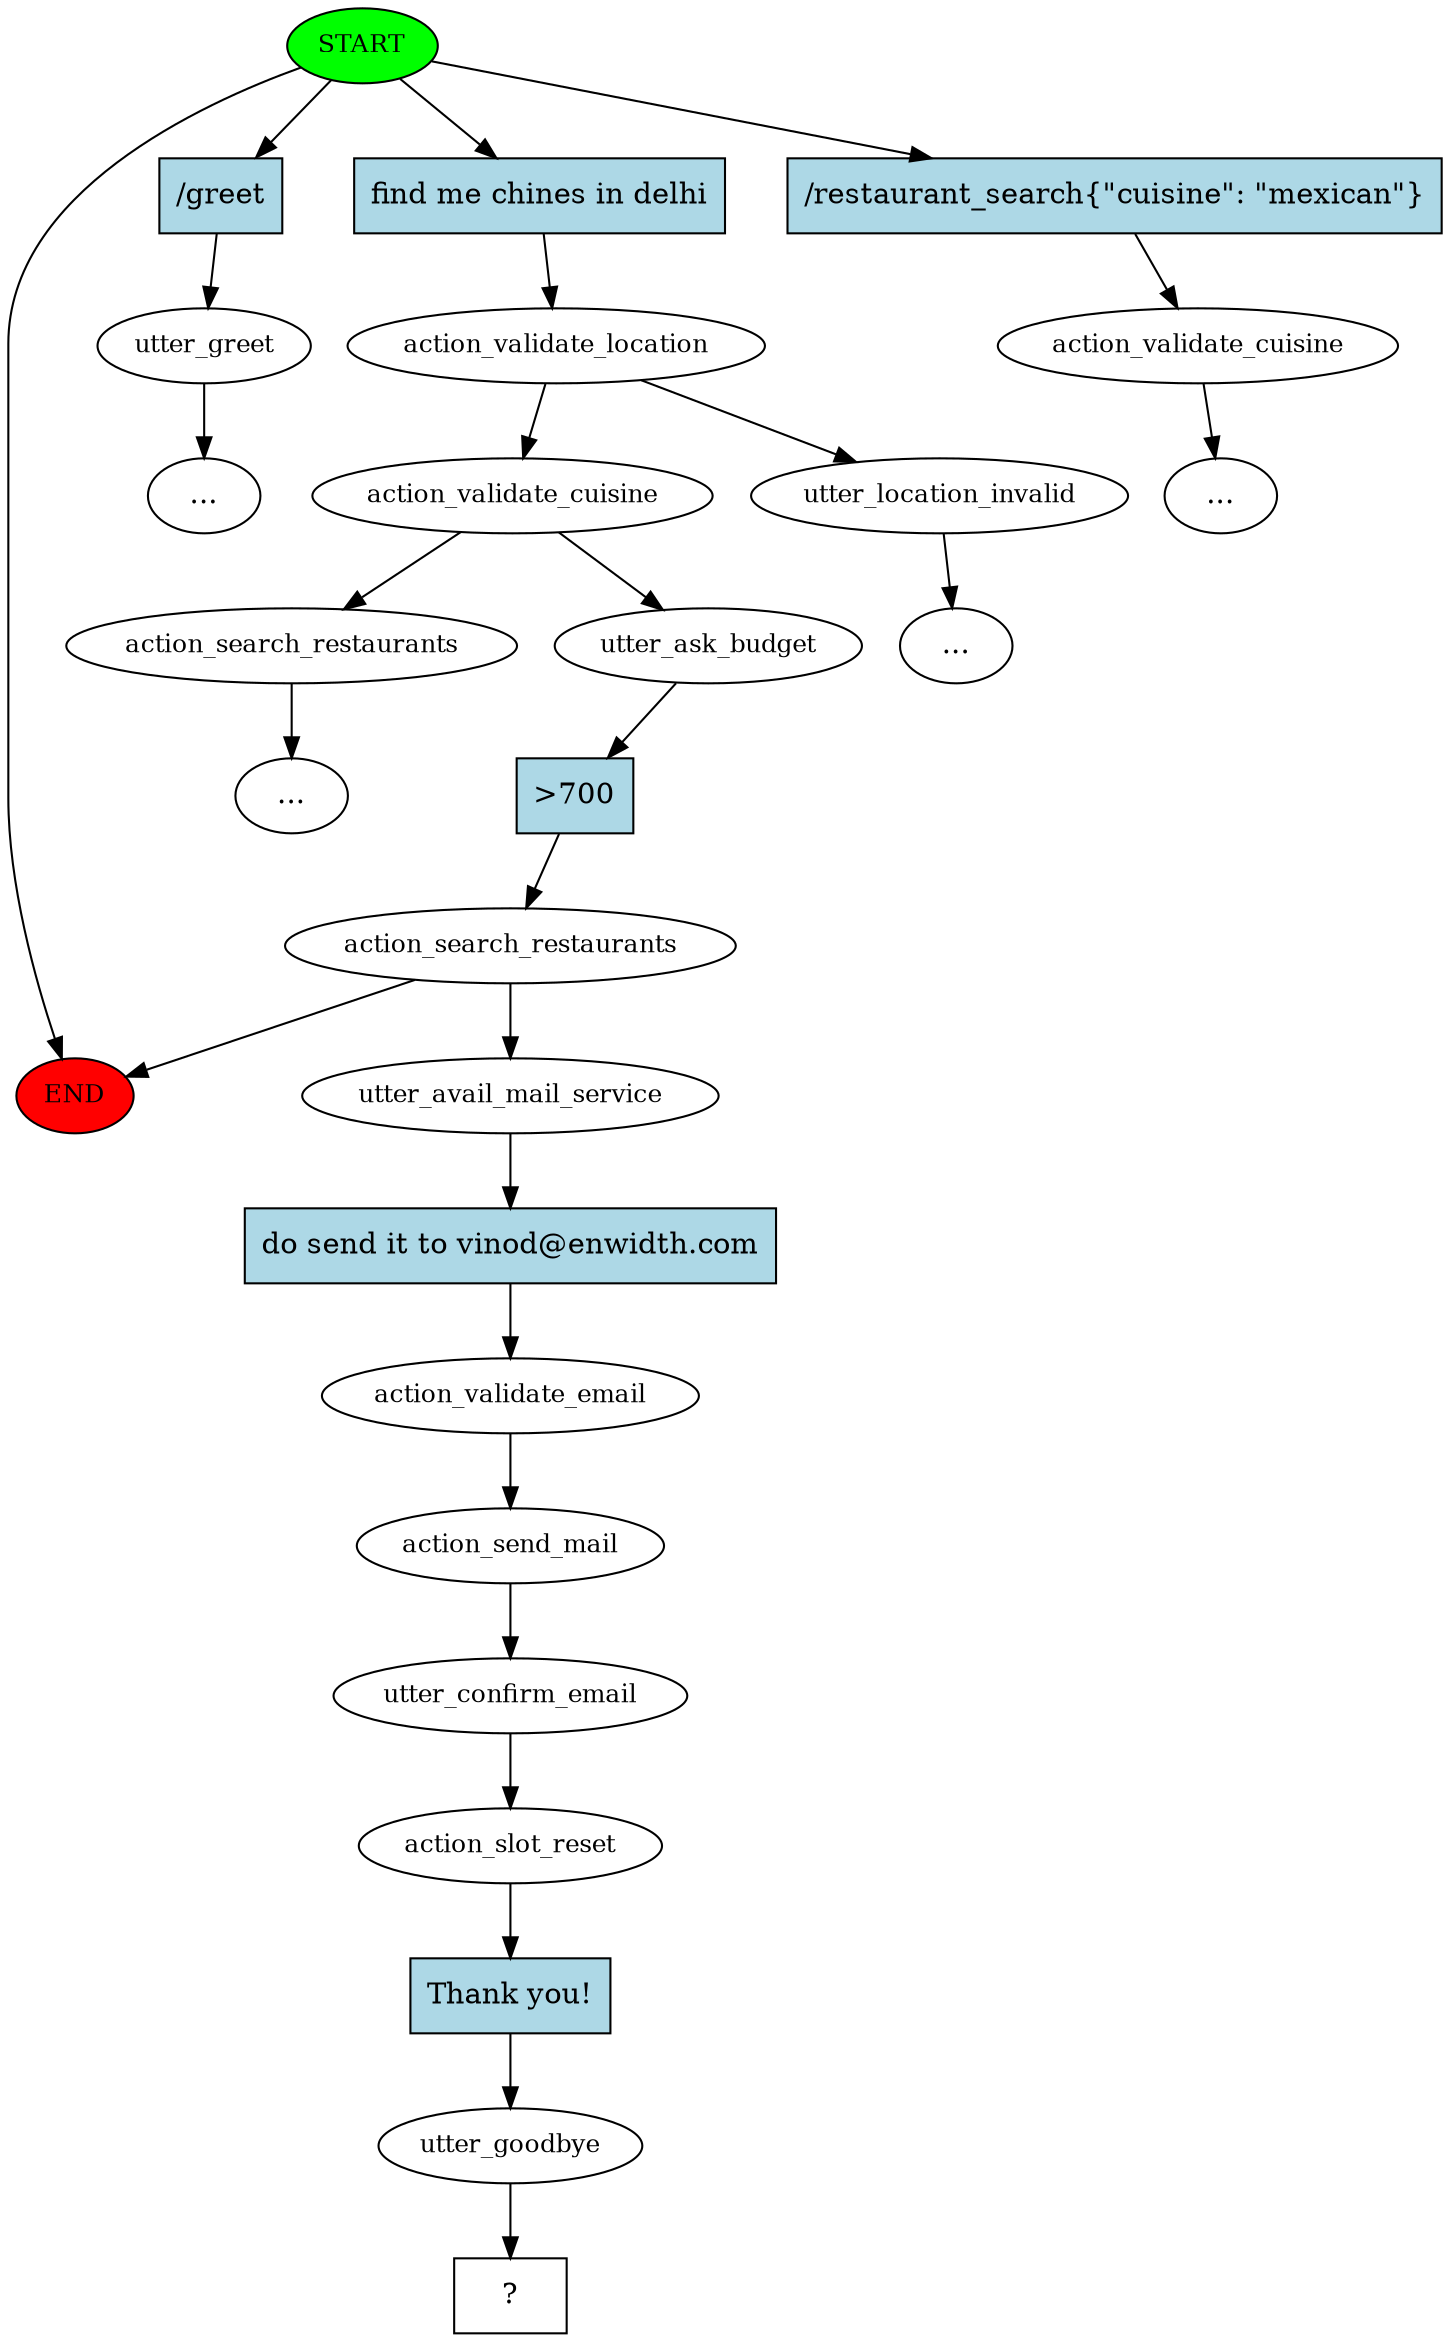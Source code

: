 digraph  {
0 [class="start active", fillcolor=green, fontsize=12, label=START, style=filled];
"-1" [class=end, fillcolor=red, fontsize=12, label=END, style=filled];
1 [class="", fontsize=12, label=utter_greet];
"-5" [class=ellipsis, label="..."];
4 [class=active, fontsize=12, label=action_validate_location];
5 [class=active, fontsize=12, label=action_validate_cuisine];
6 [class="", fontsize=12, label=action_search_restaurants];
"-6" [class=ellipsis, label="..."];
7 [class="", fontsize=12, label=action_validate_cuisine];
9 [class="", fontsize=12, label=utter_location_invalid];
"-8" [class=ellipsis, label="..."];
"-12" [class=ellipsis, label="..."];
16 [class=active, fontsize=12, label=utter_ask_budget];
17 [class=active, fontsize=12, label=action_search_restaurants];
26 [class=active, fontsize=12, label=utter_avail_mail_service];
27 [class=active, fontsize=12, label=action_validate_email];
28 [class=active, fontsize=12, label=action_send_mail];
29 [class=active, fontsize=12, label=utter_confirm_email];
30 [class=active, fontsize=12, label=action_slot_reset];
31 [class=active, fontsize=12, label=utter_goodbye];
32 [class="intent dashed active", label="  ?  ", shape=rect];
33 [class=intent, fillcolor=lightblue, label="/greet", shape=rect, style=filled];
34 [class="intent active", fillcolor=lightblue, label="find me chines in delhi", shape=rect, style=filled];
35 [class=intent, fillcolor=lightblue, label="/restaurant_search{\"cuisine\": \"mexican\"}", shape=rect, style=filled];
36 [class="intent active", fillcolor=lightblue, label=">700", shape=rect, style=filled];
37 [class="intent active", fillcolor=lightblue, label="do send it to vinod@enwidth.com", shape=rect, style=filled];
38 [class="intent active", fillcolor=lightblue, label="Thank you!", shape=rect, style=filled];
0 -> "-1"  [class="", key=NONE, label=""];
0 -> 33  [class="", key=0];
0 -> 34  [class=active, key=0];
0 -> 35  [class="", key=0];
1 -> "-5"  [class="", key=NONE, label=""];
4 -> 5  [class=active, key=NONE, label=""];
4 -> 9  [class="", key=NONE, label=""];
5 -> 6  [class="", key=NONE, label=""];
5 -> 16  [class=active, key=NONE, label=""];
6 -> "-6"  [class="", key=NONE, label=""];
7 -> "-12"  [class="", key=NONE, label=""];
9 -> "-8"  [class="", key=NONE, label=""];
16 -> 36  [class=active, key=0];
17 -> "-1"  [class="", key=NONE, label=""];
17 -> 26  [class=active, key=NONE, label=""];
26 -> 37  [class=active, key=0];
27 -> 28  [class=active, key=NONE, label=""];
28 -> 29  [class=active, key=NONE, label=""];
29 -> 30  [class=active, key=NONE, label=""];
30 -> 38  [class=active, key=0];
31 -> 32  [class=active, key=NONE, label=""];
33 -> 1  [class="", key=0];
34 -> 4  [class=active, key=0];
35 -> 7  [class="", key=0];
36 -> 17  [class=active, key=0];
37 -> 27  [class=active, key=0];
38 -> 31  [class=active, key=0];
}
